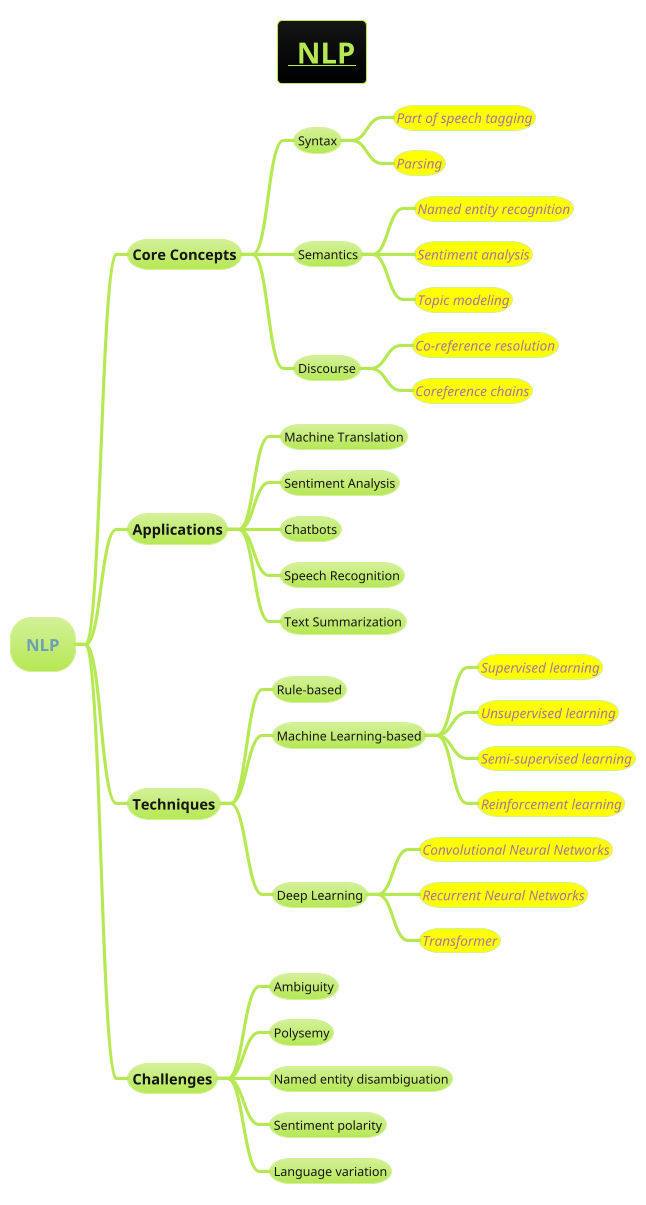 @startmindmap
title =__ NLP__
!theme hacker

* NLP
** Core Concepts
*** Syntax
****[#yellow] ====<size:13>Part of speech tagging
****[#yellow] ====<size:13>Parsing
*** Semantics
****[#yellow] ====<size:13>Named entity recognition
****[#yellow] ====<size:13>Sentiment analysis
****[#yellow] ====<size:13>Topic modeling
*** Discourse
****[#yellow] ====<size:13>Co-reference resolution
****[#yellow] ====<size:13>Coreference chains
** Applications
*** Machine Translation
*** Sentiment Analysis
*** Chatbots
*** Speech Recognition
*** Text Summarization
** Techniques
*** Rule-based
*** Machine Learning-based
****[#yellow] ====<size:13>Supervised learning
****[#yellow] ====<size:13>Unsupervised learning
****[#yellow] ====<size:13>Semi-supervised learning
****[#yellow] ====<size:13>Reinforcement learning
*** Deep Learning
****[#yellow] ====<size:13>Convolutional Neural Networks
****[#yellow] ====<size:13>Recurrent Neural Networks
****[#yellow] ====<size:13>Transformer
** Challenges
*** Ambiguity
*** Polysemy
*** Named entity disambiguation
*** Sentiment polarity
*** Language variation
@endmindmap
